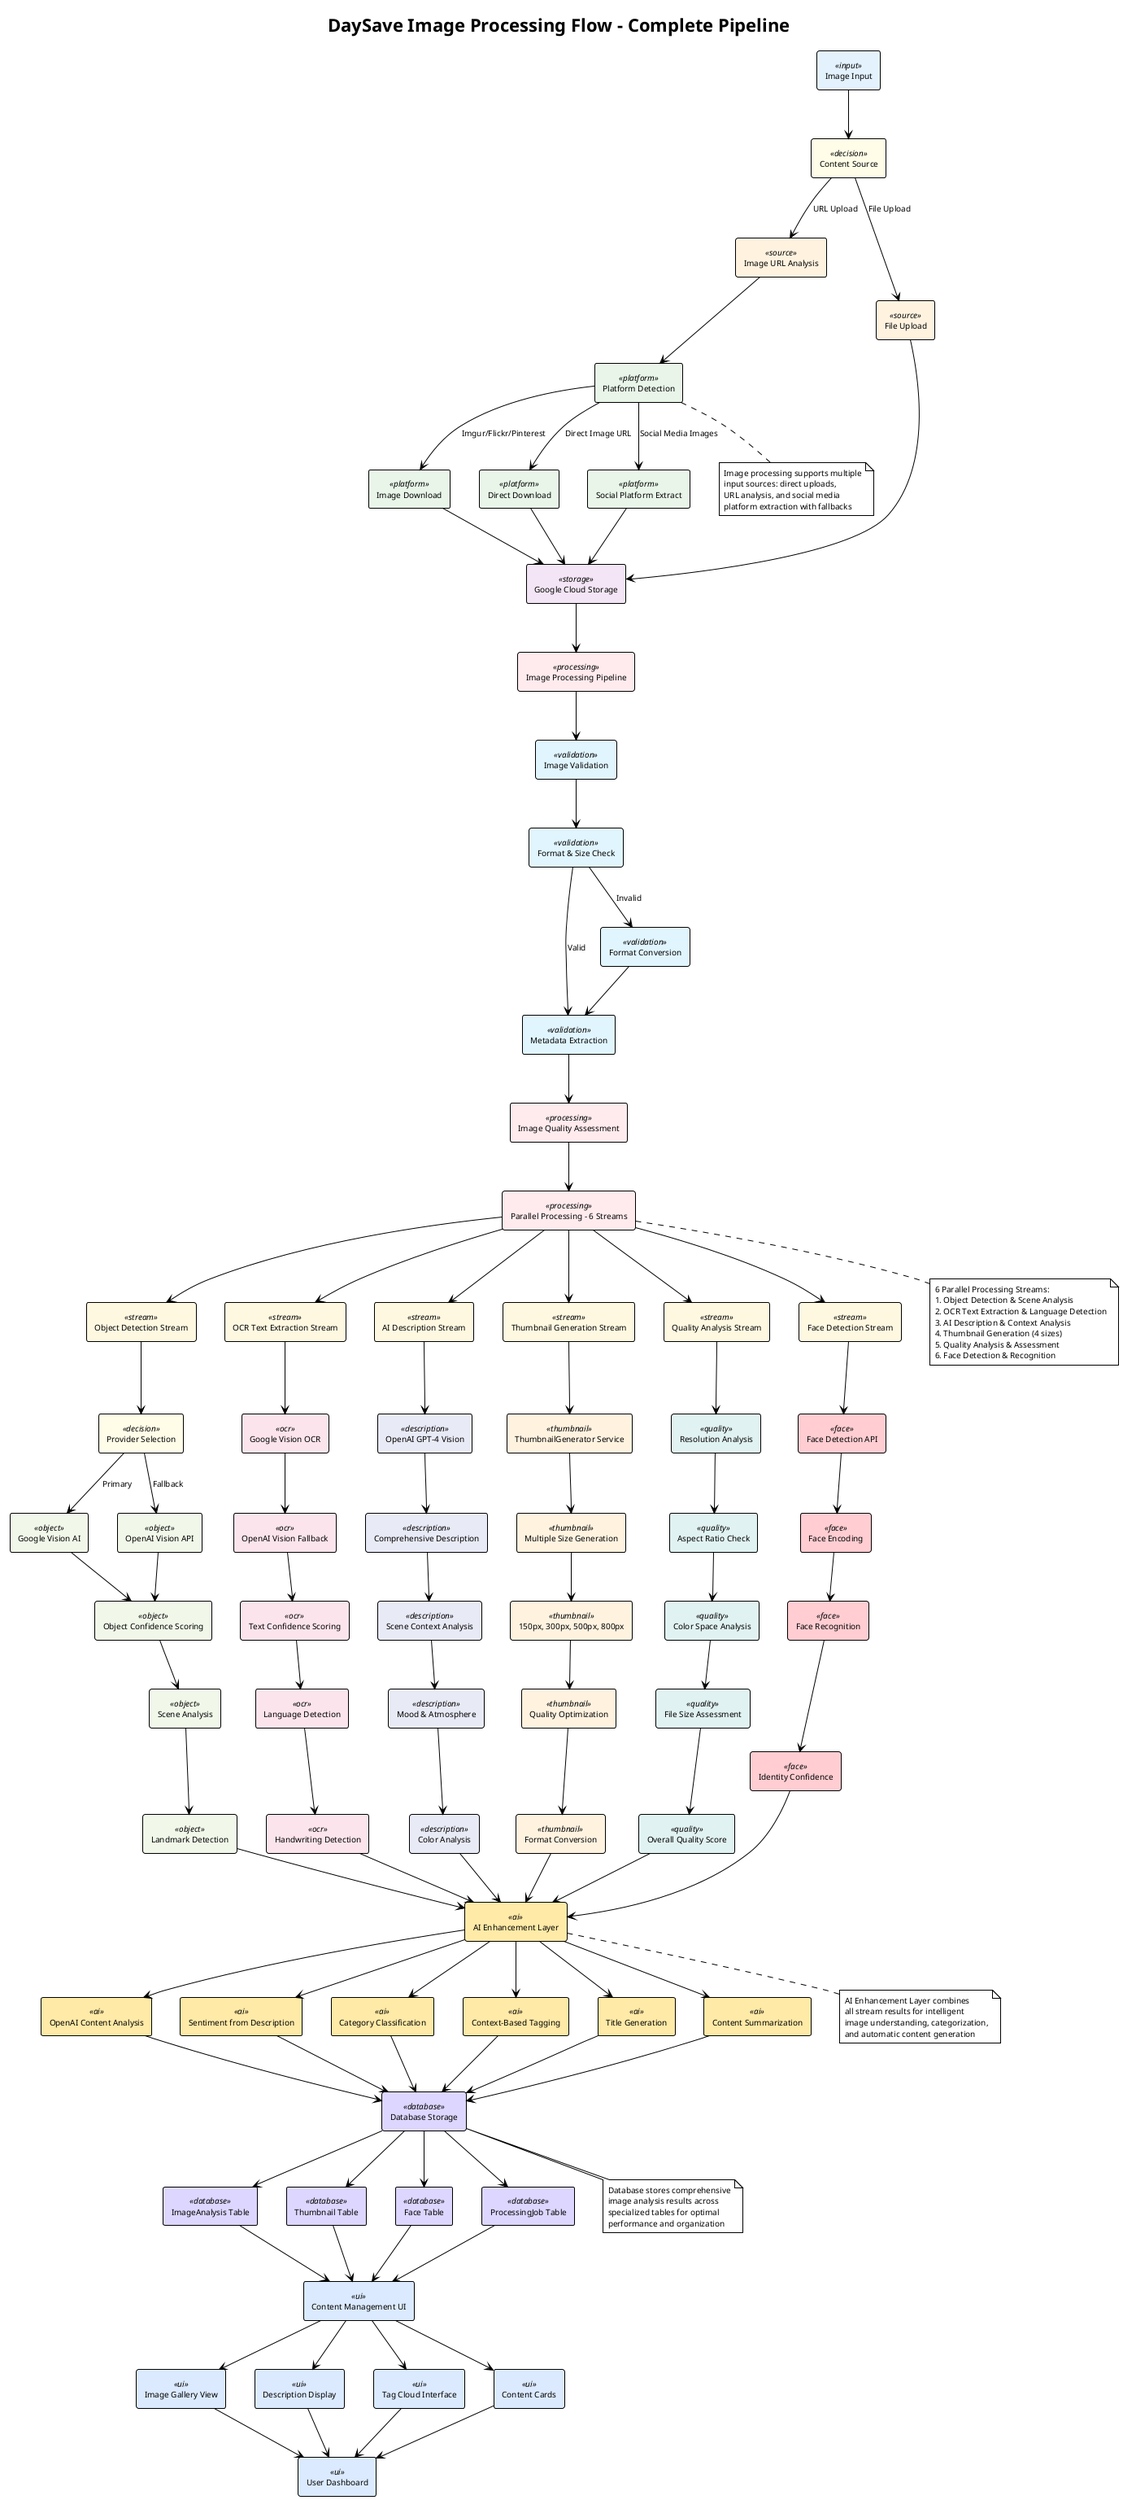 @startuml DaySave Image Processing Flow
!theme plain
skinparam backgroundColor #FFFFFF
skinparam defaultFontName Arial
skinparam defaultFontSize 10

' Define colors for different processing types
skinparam rectangle {
    BackgroundColor<<input>> #E3F2FD
    BackgroundColor<<source>> #FFF3E0
    BackgroundColor<<platform>> #E8F5E8
    BackgroundColor<<storage>> #F3E5F5
    BackgroundColor<<processing>> #FFEBEE
    BackgroundColor<<validation>> #E1F5FE
    BackgroundColor<<stream>> #FFF8E1
    BackgroundColor<<object>> #F1F8E9
    BackgroundColor<<ocr>> #FCE4EC
    BackgroundColor<<description>> #E8EAF6
    BackgroundColor<<thumbnail>> #FFF3E0
    BackgroundColor<<quality>> #E0F2F1
    BackgroundColor<<face>> #FFCDD2
    BackgroundColor<<ai>> #FFEAA7
    BackgroundColor<<database>> #DDD6FE
    BackgroundColor<<ui>> #DBEAFE
    BackgroundColor<<decision>> #FFFDE7
}

title DaySave Image Processing Flow - Complete Pipeline

' Input Layer
rectangle "Image Input" as A <<input>>
rectangle "Content Source" as B <<decision>>
rectangle "Image URL Analysis" as C <<source>>
rectangle "File Upload" as D <<source>>

' Platform Detection Layer
rectangle "Platform Detection" as E <<platform>>
rectangle "Image Download" as F <<platform>>
rectangle "Direct Download" as G <<platform>>
rectangle "Social Platform Extract" as H <<platform>>

' Storage Layer
rectangle "Google Cloud Storage" as I <<storage>>

' Processing Pipeline
rectangle "Image Processing Pipeline" as J <<processing>>

' Validation Layer
rectangle "Image Validation" as K <<validation>>
rectangle "Format & Size Check" as L <<validation>>
rectangle "Metadata Extraction" as M <<validation>>
rectangle "Format Conversion" as N <<validation>>

' Quality Assessment
rectangle "Image Quality Assessment" as O <<processing>>
rectangle "Parallel Processing - 6 Streams" as P <<processing>>

' Processing Streams
rectangle "Object Detection Stream" as Q1 <<stream>>
rectangle "OCR Text Extraction Stream" as Q2 <<stream>>
rectangle "AI Description Stream" as Q3 <<stream>>
rectangle "Thumbnail Generation Stream" as Q4 <<stream>>
rectangle "Quality Analysis Stream" as Q5 <<stream>>
rectangle "Face Detection Stream" as Q6 <<stream>>

' Object Detection Stream Components
rectangle "Provider Selection" as R1 <<decision>>
rectangle "Google Vision AI" as S1 <<object>>
rectangle "OpenAI Vision API" as T1 <<object>>
rectangle "Object Confidence Scoring" as U1 <<object>>
rectangle "Scene Analysis" as V1 <<object>>
rectangle "Landmark Detection" as W1 <<object>>

' OCR Text Extraction Stream Components
rectangle "Google Vision OCR" as R2 <<ocr>>
rectangle "OpenAI Vision Fallback" as S2 <<ocr>>
rectangle "Text Confidence Scoring" as T2 <<ocr>>
rectangle "Language Detection" as U2 <<ocr>>
rectangle "Handwriting Detection" as V2 <<ocr>>

' AI Description Stream Components
rectangle "OpenAI GPT-4 Vision" as R3 <<description>>
rectangle "Comprehensive Description" as S3 <<description>>
rectangle "Scene Context Analysis" as T3 <<description>>
rectangle "Mood & Atmosphere" as U3 <<description>>
rectangle "Color Analysis" as V3 <<description>>

' Thumbnail Generation Stream Components
rectangle "ThumbnailGenerator Service" as R4 <<thumbnail>>
rectangle "Multiple Size Generation" as S4 <<thumbnail>>
rectangle "150px, 300px, 500px, 800px" as T4 <<thumbnail>>
rectangle "Quality Optimization" as U4 <<thumbnail>>
rectangle "Format Conversion" as V4 <<thumbnail>>

' Quality Analysis Stream Components
rectangle "Resolution Analysis" as R5 <<quality>>
rectangle "Aspect Ratio Check" as S5 <<quality>>
rectangle "Color Space Analysis" as T5 <<quality>>
rectangle "File Size Assessment" as U5 <<quality>>
rectangle "Overall Quality Score" as V5 <<quality>>

' Face Detection Stream Components
rectangle "Face Detection API" as R6 <<face>>
rectangle "Face Encoding" as S6 <<face>>
rectangle "Face Recognition" as T6 <<face>>
rectangle "Identity Confidence" as U6 <<face>>

' AI Enhancement Layer
rectangle "AI Enhancement Layer" as X <<ai>>
rectangle "OpenAI Content Analysis" as Y1 <<ai>>
rectangle "Sentiment from Description" as Y2 <<ai>>
rectangle "Category Classification" as Y3 <<ai>>
rectangle "Context-Based Tagging" as Y4 <<ai>>
rectangle "Title Generation" as Y5 <<ai>>
rectangle "Content Summarization" as Y6 <<ai>>

' Database Storage Layer
rectangle "Database Storage" as Z <<database>>
rectangle "ImageAnalysis Table" as AA <<database>>
rectangle "Thumbnail Table" as BB <<database>>
rectangle "Face Table" as CC <<database>>
rectangle "ProcessingJob Table" as DD <<database>>

' UI Layer
rectangle "Content Management UI" as EE <<ui>>
rectangle "Image Gallery View" as FF <<ui>>
rectangle "Description Display" as GG <<ui>>
rectangle "Tag Cloud Interface" as HH <<ui>>
rectangle "Content Cards" as II <<ui>>
rectangle "User Dashboard" as JJ <<ui>>

' Flow connections - Input and Source Detection
A --> B
B --> C : URL Upload
B --> D : File Upload

' Platform Detection Flow
C --> E
E --> F : Imgur/Flickr/Pinterest
E --> G : Direct Image URL
E --> H : Social Media Images

' Storage Flow
D --> I
F --> I
G --> I
H --> I

' Processing Pipeline Flow
I --> J
J --> K
K --> L
L --> M : Valid
L --> N : Invalid
N --> M

' Quality and Parallel Processing
M --> O
O --> P

' Stream Distribution
P --> Q1
P --> Q2
P --> Q3
P --> Q4
P --> Q5
P --> Q6

' Object Detection Stream Flow
Q1 --> R1
R1 --> S1 : Primary
R1 --> T1 : Fallback
S1 --> U1
T1 --> U1
U1 --> V1
V1 --> W1

' OCR Text Extraction Stream Flow
Q2 --> R2
R2 --> S2
S2 --> T2
T2 --> U2
U2 --> V2

' AI Description Stream Flow
Q3 --> R3
R3 --> S3
S3 --> T3
T3 --> U3
U3 --> V3

' Thumbnail Generation Stream Flow
Q4 --> R4
R4 --> S4
S4 --> T4
T4 --> U4
U4 --> V4

' Quality Analysis Stream Flow
Q5 --> R5
R5 --> S5
S5 --> T5
T5 --> U5
U5 --> V5

' Face Detection Stream Flow
Q6 --> R6
R6 --> S6
S6 --> T6
T6 --> U6

' AI Enhancement Layer Flow
W1 --> X
V2 --> X
V3 --> X
V4 --> X
V5 --> X
U6 --> X

' AI Processing Distribution
X --> Y1
X --> Y2
X --> Y3
X --> Y4
X --> Y5
X --> Y6

' Database Storage Flow
Y1 --> Z
Y2 --> Z
Y3 --> Z
Y4 --> Z
Y5 --> Z
Y6 --> Z

' Database Table Distribution
Z --> AA
Z --> BB
Z --> CC
Z --> DD

' UI Component Flow
AA --> EE
BB --> EE
CC --> EE
DD --> EE

' UI Feature Distribution
EE --> FF
EE --> GG
EE --> HH
EE --> II

' Final Dashboard Integration
FF --> JJ
GG --> JJ
HH --> JJ
II --> JJ

note as N1
  6 Parallel Processing Streams:
  1. Object Detection & Scene Analysis
  2. OCR Text Extraction & Language Detection
  3. AI Description & Context Analysis
  4. Thumbnail Generation (4 sizes)
  5. Quality Analysis & Assessment
  6. Face Detection & Recognition
end note
P .. N1

note as N2
  AI Enhancement Layer combines
  all stream results for intelligent
  image understanding, categorization,
  and automatic content generation
end note
X .. N2

note as N3
  Database stores comprehensive
  image analysis results across
  specialized tables for optimal
  performance and organization
end note
Z .. N3

note as N4
  Image processing supports multiple
  input sources: direct uploads,
  URL analysis, and social media
  platform extraction with fallbacks
end note
E .. N4

@enduml
